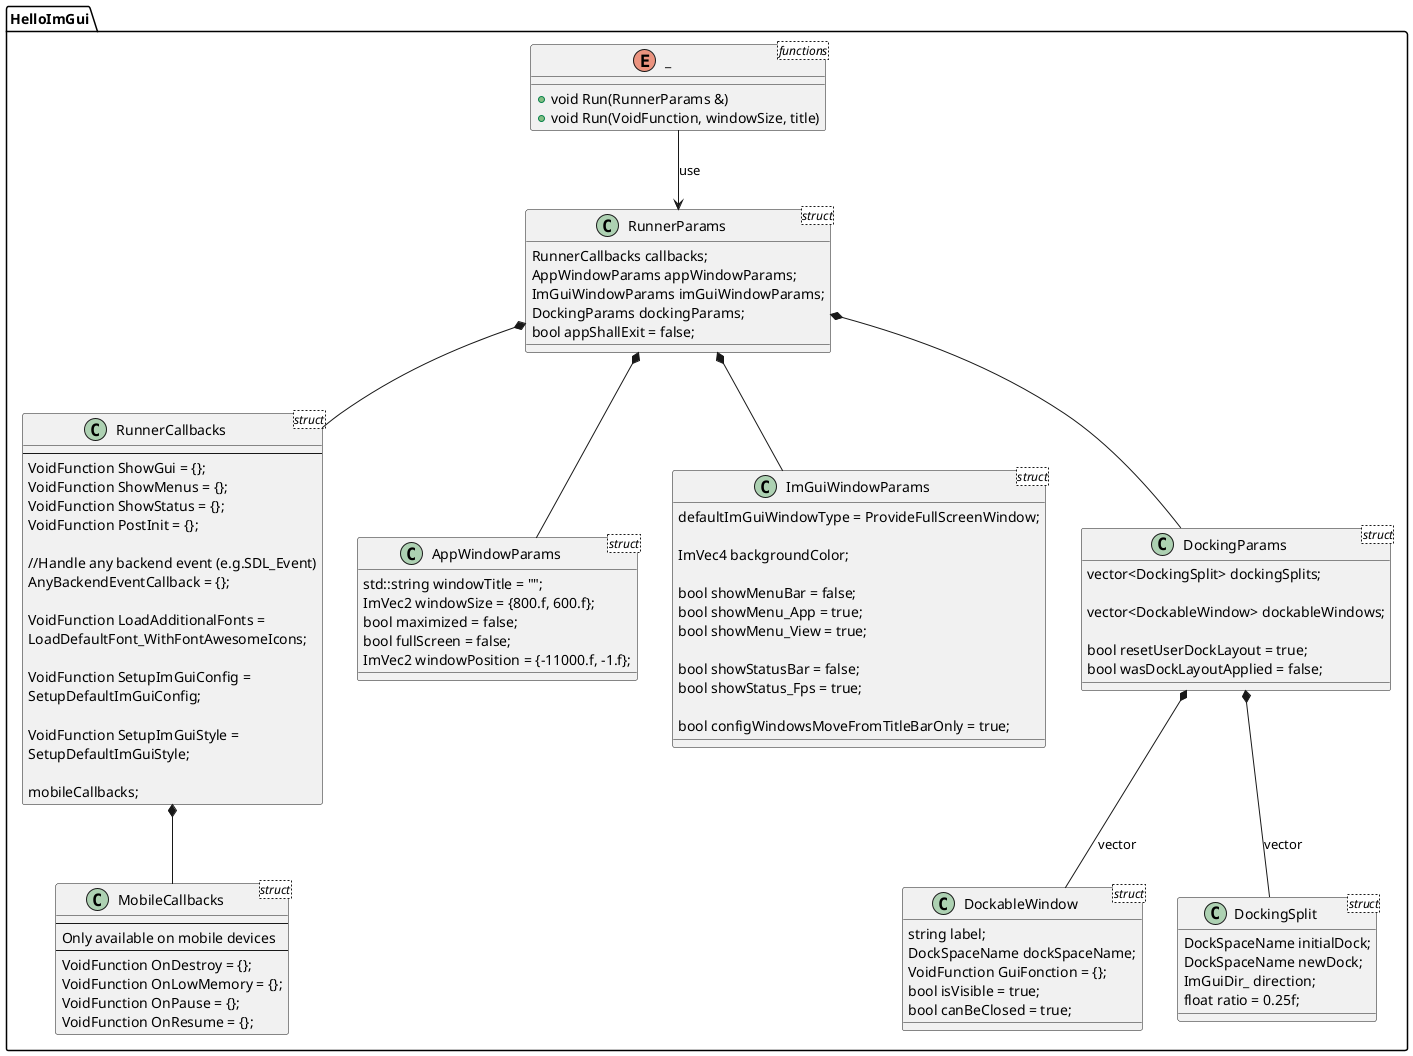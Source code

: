 @startuml
namespace HelloImGui {

enum _ <functions>{
    + void Run(RunnerParams &)
    + void Run(VoidFunction, windowSize, title)
}

_ --> RunnerParams: use

class RunnerParams <struct> {
    RunnerCallbacks callbacks;
    AppWindowParams appWindowParams;
    ImGuiWindowParams imGuiWindowParams;
    DockingParams dockingParams;
    bool appShallExit = false;
}

class RunnerCallbacks <struct> {
    ---
    VoidFunction ShowGui = {};
    VoidFunction ShowMenus = {};
    VoidFunction ShowStatus = {};
    VoidFunction PostInit = {};

    //Handle any backend event (e.g.SDL_Event)
    AnyBackendEventCallback = {};

    VoidFunction LoadAdditionalFonts =
       LoadDefaultFont_WithFontAwesomeIcons;

    VoidFunction SetupImGuiConfig = 
      SetupDefaultImGuiConfig;

    VoidFunction SetupImGuiStyle = 
      SetupDefaultImGuiStyle;

    mobileCallbacks;
}

class MobileCallbacks <struct>{
    ---
    Only available on mobile devices
    ---
    VoidFunction OnDestroy = {};
    VoidFunction OnLowMemory = {};
    VoidFunction OnPause = {};
    VoidFunction OnResume = {};
}
RunnerCallbacks *-- MobileCallbacks

class AppWindowParams <struct> {
    std::string windowTitle = "";
    ImVec2 windowSize = {800.f, 600.f};
    bool maximized = false;
    bool fullScreen = false;
    ImVec2 windowPosition = {-11000.f, -1.f};
}

class ImGuiWindowParams <struct> {
    defaultImGuiWindowType = ProvideFullScreenWindow;

    ImVec4 backgroundColor;

    bool showMenuBar = false;
    bool showMenu_App = true;
    bool showMenu_View = true;

    bool showStatusBar = false;
    bool showStatus_Fps = true;

    bool configWindowsMoveFromTitleBarOnly = true;
}

class DockingParams <struct> {
    vector<DockingSplit> dockingSplits;

    vector<DockableWindow> dockableWindows;

    bool resetUserDockLayout = true;
    bool wasDockLayoutApplied = false;
}

class DockableWindow <struct> {
    string label;
    DockSpaceName dockSpaceName;
    VoidFunction GuiFonction = {};
    bool isVisible = true;
    bool canBeClosed = true;
}

class DockingSplit <struct> {
    DockSpaceName initialDock;
    DockSpaceName newDock;
    ImGuiDir_ direction;
    float ratio = 0.25f;
}


RunnerParams *-- RunnerCallbacks
RunnerParams *-- AppWindowParams
RunnerParams *-- ImGuiWindowParams
RunnerParams *-- DockingParams
DockingParams *-- DockableWindow : vector
DockingParams *-- DockingSplit : vector

}
@enduml